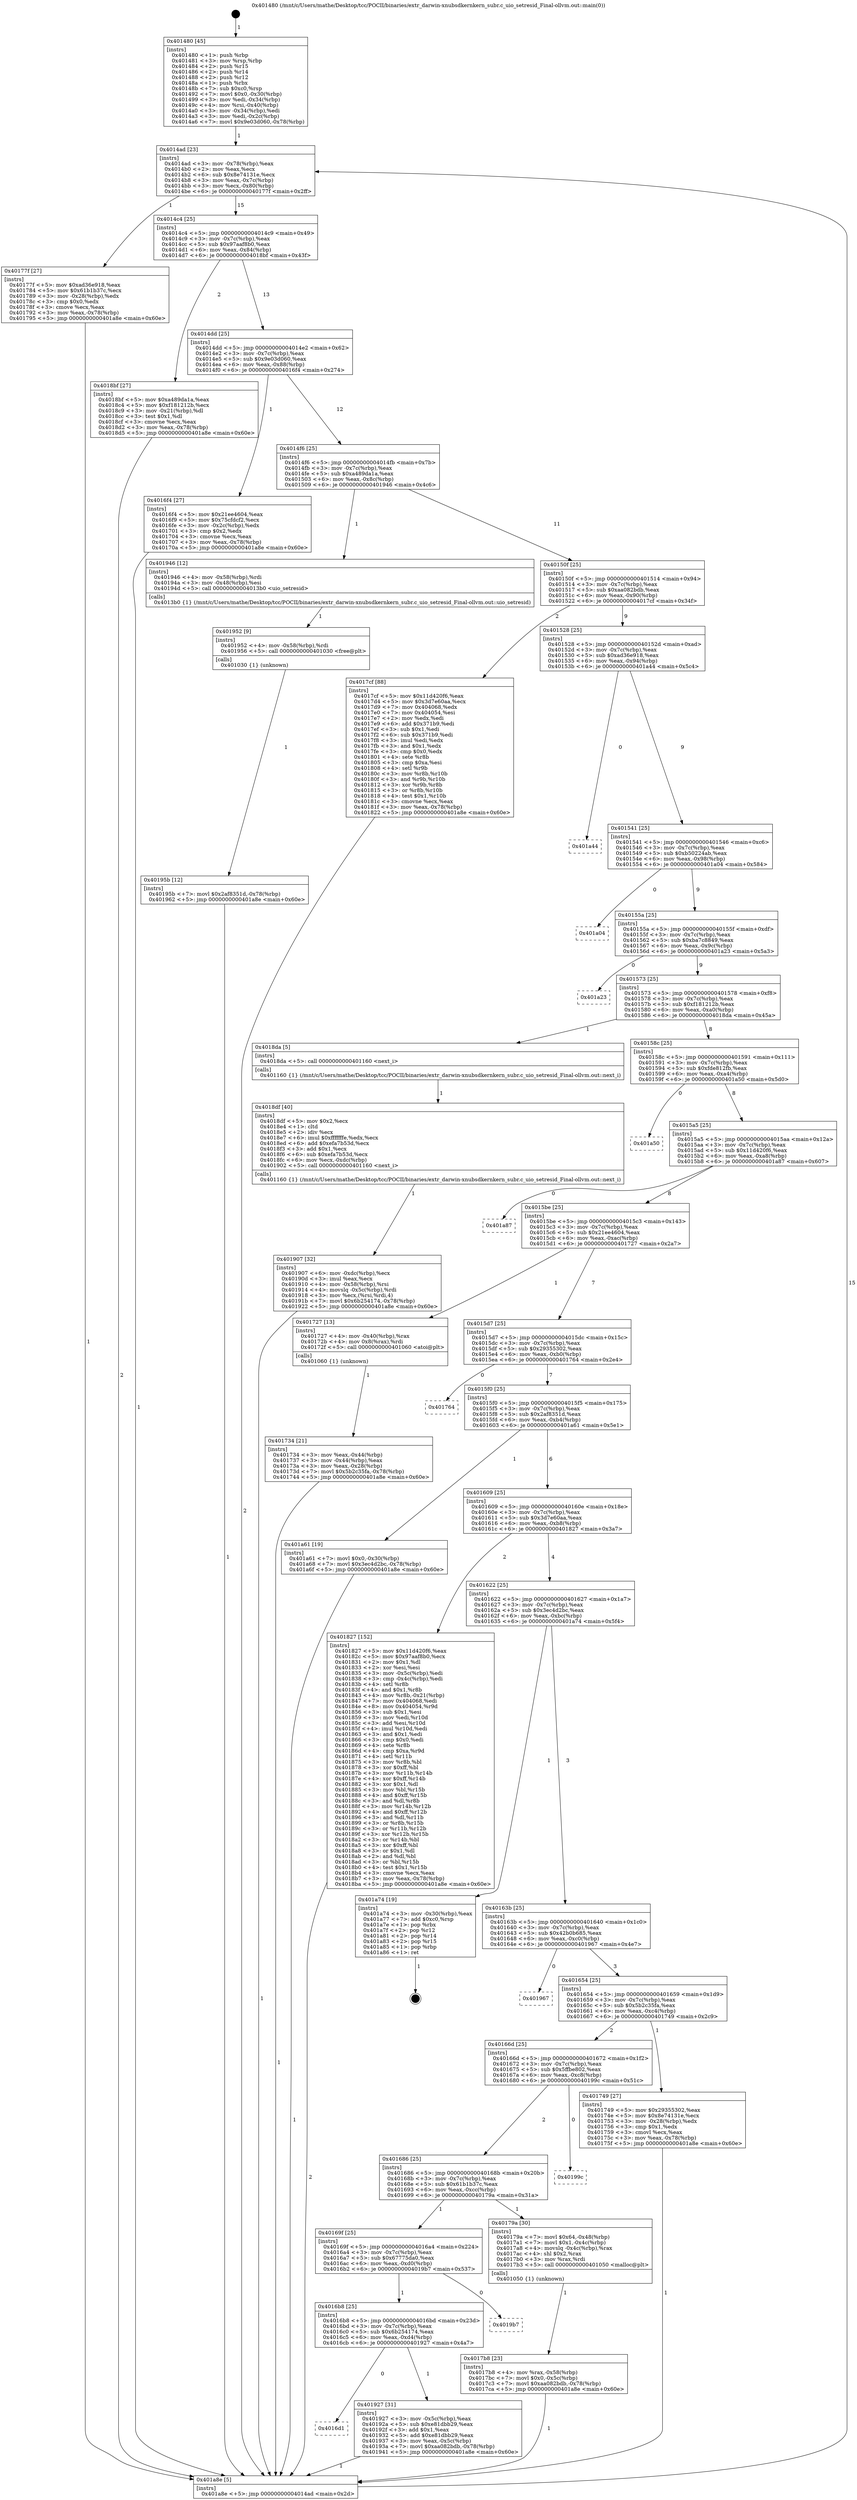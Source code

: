 digraph "0x401480" {
  label = "0x401480 (/mnt/c/Users/mathe/Desktop/tcc/POCII/binaries/extr_darwin-xnubsdkernkern_subr.c_uio_setresid_Final-ollvm.out::main(0))"
  labelloc = "t"
  node[shape=record]

  Entry [label="",width=0.3,height=0.3,shape=circle,fillcolor=black,style=filled]
  "0x4014ad" [label="{
     0x4014ad [23]\l
     | [instrs]\l
     &nbsp;&nbsp;0x4014ad \<+3\>: mov -0x78(%rbp),%eax\l
     &nbsp;&nbsp;0x4014b0 \<+2\>: mov %eax,%ecx\l
     &nbsp;&nbsp;0x4014b2 \<+6\>: sub $0x8e74131e,%ecx\l
     &nbsp;&nbsp;0x4014b8 \<+3\>: mov %eax,-0x7c(%rbp)\l
     &nbsp;&nbsp;0x4014bb \<+3\>: mov %ecx,-0x80(%rbp)\l
     &nbsp;&nbsp;0x4014be \<+6\>: je 000000000040177f \<main+0x2ff\>\l
  }"]
  "0x40177f" [label="{
     0x40177f [27]\l
     | [instrs]\l
     &nbsp;&nbsp;0x40177f \<+5\>: mov $0xad36e918,%eax\l
     &nbsp;&nbsp;0x401784 \<+5\>: mov $0x61b1b37c,%ecx\l
     &nbsp;&nbsp;0x401789 \<+3\>: mov -0x28(%rbp),%edx\l
     &nbsp;&nbsp;0x40178c \<+3\>: cmp $0x0,%edx\l
     &nbsp;&nbsp;0x40178f \<+3\>: cmove %ecx,%eax\l
     &nbsp;&nbsp;0x401792 \<+3\>: mov %eax,-0x78(%rbp)\l
     &nbsp;&nbsp;0x401795 \<+5\>: jmp 0000000000401a8e \<main+0x60e\>\l
  }"]
  "0x4014c4" [label="{
     0x4014c4 [25]\l
     | [instrs]\l
     &nbsp;&nbsp;0x4014c4 \<+5\>: jmp 00000000004014c9 \<main+0x49\>\l
     &nbsp;&nbsp;0x4014c9 \<+3\>: mov -0x7c(%rbp),%eax\l
     &nbsp;&nbsp;0x4014cc \<+5\>: sub $0x97aaf8b0,%eax\l
     &nbsp;&nbsp;0x4014d1 \<+6\>: mov %eax,-0x84(%rbp)\l
     &nbsp;&nbsp;0x4014d7 \<+6\>: je 00000000004018bf \<main+0x43f\>\l
  }"]
  Exit [label="",width=0.3,height=0.3,shape=circle,fillcolor=black,style=filled,peripheries=2]
  "0x4018bf" [label="{
     0x4018bf [27]\l
     | [instrs]\l
     &nbsp;&nbsp;0x4018bf \<+5\>: mov $0xa489da1a,%eax\l
     &nbsp;&nbsp;0x4018c4 \<+5\>: mov $0xf181212b,%ecx\l
     &nbsp;&nbsp;0x4018c9 \<+3\>: mov -0x21(%rbp),%dl\l
     &nbsp;&nbsp;0x4018cc \<+3\>: test $0x1,%dl\l
     &nbsp;&nbsp;0x4018cf \<+3\>: cmovne %ecx,%eax\l
     &nbsp;&nbsp;0x4018d2 \<+3\>: mov %eax,-0x78(%rbp)\l
     &nbsp;&nbsp;0x4018d5 \<+5\>: jmp 0000000000401a8e \<main+0x60e\>\l
  }"]
  "0x4014dd" [label="{
     0x4014dd [25]\l
     | [instrs]\l
     &nbsp;&nbsp;0x4014dd \<+5\>: jmp 00000000004014e2 \<main+0x62\>\l
     &nbsp;&nbsp;0x4014e2 \<+3\>: mov -0x7c(%rbp),%eax\l
     &nbsp;&nbsp;0x4014e5 \<+5\>: sub $0x9e03d060,%eax\l
     &nbsp;&nbsp;0x4014ea \<+6\>: mov %eax,-0x88(%rbp)\l
     &nbsp;&nbsp;0x4014f0 \<+6\>: je 00000000004016f4 \<main+0x274\>\l
  }"]
  "0x40195b" [label="{
     0x40195b [12]\l
     | [instrs]\l
     &nbsp;&nbsp;0x40195b \<+7\>: movl $0x2af8351d,-0x78(%rbp)\l
     &nbsp;&nbsp;0x401962 \<+5\>: jmp 0000000000401a8e \<main+0x60e\>\l
  }"]
  "0x4016f4" [label="{
     0x4016f4 [27]\l
     | [instrs]\l
     &nbsp;&nbsp;0x4016f4 \<+5\>: mov $0x21ee4604,%eax\l
     &nbsp;&nbsp;0x4016f9 \<+5\>: mov $0x75cfdcf2,%ecx\l
     &nbsp;&nbsp;0x4016fe \<+3\>: mov -0x2c(%rbp),%edx\l
     &nbsp;&nbsp;0x401701 \<+3\>: cmp $0x2,%edx\l
     &nbsp;&nbsp;0x401704 \<+3\>: cmovne %ecx,%eax\l
     &nbsp;&nbsp;0x401707 \<+3\>: mov %eax,-0x78(%rbp)\l
     &nbsp;&nbsp;0x40170a \<+5\>: jmp 0000000000401a8e \<main+0x60e\>\l
  }"]
  "0x4014f6" [label="{
     0x4014f6 [25]\l
     | [instrs]\l
     &nbsp;&nbsp;0x4014f6 \<+5\>: jmp 00000000004014fb \<main+0x7b\>\l
     &nbsp;&nbsp;0x4014fb \<+3\>: mov -0x7c(%rbp),%eax\l
     &nbsp;&nbsp;0x4014fe \<+5\>: sub $0xa489da1a,%eax\l
     &nbsp;&nbsp;0x401503 \<+6\>: mov %eax,-0x8c(%rbp)\l
     &nbsp;&nbsp;0x401509 \<+6\>: je 0000000000401946 \<main+0x4c6\>\l
  }"]
  "0x401a8e" [label="{
     0x401a8e [5]\l
     | [instrs]\l
     &nbsp;&nbsp;0x401a8e \<+5\>: jmp 00000000004014ad \<main+0x2d\>\l
  }"]
  "0x401480" [label="{
     0x401480 [45]\l
     | [instrs]\l
     &nbsp;&nbsp;0x401480 \<+1\>: push %rbp\l
     &nbsp;&nbsp;0x401481 \<+3\>: mov %rsp,%rbp\l
     &nbsp;&nbsp;0x401484 \<+2\>: push %r15\l
     &nbsp;&nbsp;0x401486 \<+2\>: push %r14\l
     &nbsp;&nbsp;0x401488 \<+2\>: push %r12\l
     &nbsp;&nbsp;0x40148a \<+1\>: push %rbx\l
     &nbsp;&nbsp;0x40148b \<+7\>: sub $0xc0,%rsp\l
     &nbsp;&nbsp;0x401492 \<+7\>: movl $0x0,-0x30(%rbp)\l
     &nbsp;&nbsp;0x401499 \<+3\>: mov %edi,-0x34(%rbp)\l
     &nbsp;&nbsp;0x40149c \<+4\>: mov %rsi,-0x40(%rbp)\l
     &nbsp;&nbsp;0x4014a0 \<+3\>: mov -0x34(%rbp),%edi\l
     &nbsp;&nbsp;0x4014a3 \<+3\>: mov %edi,-0x2c(%rbp)\l
     &nbsp;&nbsp;0x4014a6 \<+7\>: movl $0x9e03d060,-0x78(%rbp)\l
  }"]
  "0x401952" [label="{
     0x401952 [9]\l
     | [instrs]\l
     &nbsp;&nbsp;0x401952 \<+4\>: mov -0x58(%rbp),%rdi\l
     &nbsp;&nbsp;0x401956 \<+5\>: call 0000000000401030 \<free@plt\>\l
     | [calls]\l
     &nbsp;&nbsp;0x401030 \{1\} (unknown)\l
  }"]
  "0x401946" [label="{
     0x401946 [12]\l
     | [instrs]\l
     &nbsp;&nbsp;0x401946 \<+4\>: mov -0x58(%rbp),%rdi\l
     &nbsp;&nbsp;0x40194a \<+3\>: mov -0x48(%rbp),%esi\l
     &nbsp;&nbsp;0x40194d \<+5\>: call 00000000004013b0 \<uio_setresid\>\l
     | [calls]\l
     &nbsp;&nbsp;0x4013b0 \{1\} (/mnt/c/Users/mathe/Desktop/tcc/POCII/binaries/extr_darwin-xnubsdkernkern_subr.c_uio_setresid_Final-ollvm.out::uio_setresid)\l
  }"]
  "0x40150f" [label="{
     0x40150f [25]\l
     | [instrs]\l
     &nbsp;&nbsp;0x40150f \<+5\>: jmp 0000000000401514 \<main+0x94\>\l
     &nbsp;&nbsp;0x401514 \<+3\>: mov -0x7c(%rbp),%eax\l
     &nbsp;&nbsp;0x401517 \<+5\>: sub $0xaa082bdb,%eax\l
     &nbsp;&nbsp;0x40151c \<+6\>: mov %eax,-0x90(%rbp)\l
     &nbsp;&nbsp;0x401522 \<+6\>: je 00000000004017cf \<main+0x34f\>\l
  }"]
  "0x4016d1" [label="{
     0x4016d1\l
  }", style=dashed]
  "0x4017cf" [label="{
     0x4017cf [88]\l
     | [instrs]\l
     &nbsp;&nbsp;0x4017cf \<+5\>: mov $0x11d420f6,%eax\l
     &nbsp;&nbsp;0x4017d4 \<+5\>: mov $0x3d7e60aa,%ecx\l
     &nbsp;&nbsp;0x4017d9 \<+7\>: mov 0x404068,%edx\l
     &nbsp;&nbsp;0x4017e0 \<+7\>: mov 0x404054,%esi\l
     &nbsp;&nbsp;0x4017e7 \<+2\>: mov %edx,%edi\l
     &nbsp;&nbsp;0x4017e9 \<+6\>: add $0x371b9,%edi\l
     &nbsp;&nbsp;0x4017ef \<+3\>: sub $0x1,%edi\l
     &nbsp;&nbsp;0x4017f2 \<+6\>: sub $0x371b9,%edi\l
     &nbsp;&nbsp;0x4017f8 \<+3\>: imul %edi,%edx\l
     &nbsp;&nbsp;0x4017fb \<+3\>: and $0x1,%edx\l
     &nbsp;&nbsp;0x4017fe \<+3\>: cmp $0x0,%edx\l
     &nbsp;&nbsp;0x401801 \<+4\>: sete %r8b\l
     &nbsp;&nbsp;0x401805 \<+3\>: cmp $0xa,%esi\l
     &nbsp;&nbsp;0x401808 \<+4\>: setl %r9b\l
     &nbsp;&nbsp;0x40180c \<+3\>: mov %r8b,%r10b\l
     &nbsp;&nbsp;0x40180f \<+3\>: and %r9b,%r10b\l
     &nbsp;&nbsp;0x401812 \<+3\>: xor %r9b,%r8b\l
     &nbsp;&nbsp;0x401815 \<+3\>: or %r8b,%r10b\l
     &nbsp;&nbsp;0x401818 \<+4\>: test $0x1,%r10b\l
     &nbsp;&nbsp;0x40181c \<+3\>: cmovne %ecx,%eax\l
     &nbsp;&nbsp;0x40181f \<+3\>: mov %eax,-0x78(%rbp)\l
     &nbsp;&nbsp;0x401822 \<+5\>: jmp 0000000000401a8e \<main+0x60e\>\l
  }"]
  "0x401528" [label="{
     0x401528 [25]\l
     | [instrs]\l
     &nbsp;&nbsp;0x401528 \<+5\>: jmp 000000000040152d \<main+0xad\>\l
     &nbsp;&nbsp;0x40152d \<+3\>: mov -0x7c(%rbp),%eax\l
     &nbsp;&nbsp;0x401530 \<+5\>: sub $0xad36e918,%eax\l
     &nbsp;&nbsp;0x401535 \<+6\>: mov %eax,-0x94(%rbp)\l
     &nbsp;&nbsp;0x40153b \<+6\>: je 0000000000401a44 \<main+0x5c4\>\l
  }"]
  "0x401927" [label="{
     0x401927 [31]\l
     | [instrs]\l
     &nbsp;&nbsp;0x401927 \<+3\>: mov -0x5c(%rbp),%eax\l
     &nbsp;&nbsp;0x40192a \<+5\>: sub $0xe81dbb29,%eax\l
     &nbsp;&nbsp;0x40192f \<+3\>: add $0x1,%eax\l
     &nbsp;&nbsp;0x401932 \<+5\>: add $0xe81dbb29,%eax\l
     &nbsp;&nbsp;0x401937 \<+3\>: mov %eax,-0x5c(%rbp)\l
     &nbsp;&nbsp;0x40193a \<+7\>: movl $0xaa082bdb,-0x78(%rbp)\l
     &nbsp;&nbsp;0x401941 \<+5\>: jmp 0000000000401a8e \<main+0x60e\>\l
  }"]
  "0x401a44" [label="{
     0x401a44\l
  }", style=dashed]
  "0x401541" [label="{
     0x401541 [25]\l
     | [instrs]\l
     &nbsp;&nbsp;0x401541 \<+5\>: jmp 0000000000401546 \<main+0xc6\>\l
     &nbsp;&nbsp;0x401546 \<+3\>: mov -0x7c(%rbp),%eax\l
     &nbsp;&nbsp;0x401549 \<+5\>: sub $0xb50224ab,%eax\l
     &nbsp;&nbsp;0x40154e \<+6\>: mov %eax,-0x98(%rbp)\l
     &nbsp;&nbsp;0x401554 \<+6\>: je 0000000000401a04 \<main+0x584\>\l
  }"]
  "0x4016b8" [label="{
     0x4016b8 [25]\l
     | [instrs]\l
     &nbsp;&nbsp;0x4016b8 \<+5\>: jmp 00000000004016bd \<main+0x23d\>\l
     &nbsp;&nbsp;0x4016bd \<+3\>: mov -0x7c(%rbp),%eax\l
     &nbsp;&nbsp;0x4016c0 \<+5\>: sub $0x6b254174,%eax\l
     &nbsp;&nbsp;0x4016c5 \<+6\>: mov %eax,-0xd4(%rbp)\l
     &nbsp;&nbsp;0x4016cb \<+6\>: je 0000000000401927 \<main+0x4a7\>\l
  }"]
  "0x401a04" [label="{
     0x401a04\l
  }", style=dashed]
  "0x40155a" [label="{
     0x40155a [25]\l
     | [instrs]\l
     &nbsp;&nbsp;0x40155a \<+5\>: jmp 000000000040155f \<main+0xdf\>\l
     &nbsp;&nbsp;0x40155f \<+3\>: mov -0x7c(%rbp),%eax\l
     &nbsp;&nbsp;0x401562 \<+5\>: sub $0xba7c8849,%eax\l
     &nbsp;&nbsp;0x401567 \<+6\>: mov %eax,-0x9c(%rbp)\l
     &nbsp;&nbsp;0x40156d \<+6\>: je 0000000000401a23 \<main+0x5a3\>\l
  }"]
  "0x4019b7" [label="{
     0x4019b7\l
  }", style=dashed]
  "0x401a23" [label="{
     0x401a23\l
  }", style=dashed]
  "0x401573" [label="{
     0x401573 [25]\l
     | [instrs]\l
     &nbsp;&nbsp;0x401573 \<+5\>: jmp 0000000000401578 \<main+0xf8\>\l
     &nbsp;&nbsp;0x401578 \<+3\>: mov -0x7c(%rbp),%eax\l
     &nbsp;&nbsp;0x40157b \<+5\>: sub $0xf181212b,%eax\l
     &nbsp;&nbsp;0x401580 \<+6\>: mov %eax,-0xa0(%rbp)\l
     &nbsp;&nbsp;0x401586 \<+6\>: je 00000000004018da \<main+0x45a\>\l
  }"]
  "0x401907" [label="{
     0x401907 [32]\l
     | [instrs]\l
     &nbsp;&nbsp;0x401907 \<+6\>: mov -0xdc(%rbp),%ecx\l
     &nbsp;&nbsp;0x40190d \<+3\>: imul %eax,%ecx\l
     &nbsp;&nbsp;0x401910 \<+4\>: mov -0x58(%rbp),%rsi\l
     &nbsp;&nbsp;0x401914 \<+4\>: movslq -0x5c(%rbp),%rdi\l
     &nbsp;&nbsp;0x401918 \<+3\>: mov %ecx,(%rsi,%rdi,4)\l
     &nbsp;&nbsp;0x40191b \<+7\>: movl $0x6b254174,-0x78(%rbp)\l
     &nbsp;&nbsp;0x401922 \<+5\>: jmp 0000000000401a8e \<main+0x60e\>\l
  }"]
  "0x4018da" [label="{
     0x4018da [5]\l
     | [instrs]\l
     &nbsp;&nbsp;0x4018da \<+5\>: call 0000000000401160 \<next_i\>\l
     | [calls]\l
     &nbsp;&nbsp;0x401160 \{1\} (/mnt/c/Users/mathe/Desktop/tcc/POCII/binaries/extr_darwin-xnubsdkernkern_subr.c_uio_setresid_Final-ollvm.out::next_i)\l
  }"]
  "0x40158c" [label="{
     0x40158c [25]\l
     | [instrs]\l
     &nbsp;&nbsp;0x40158c \<+5\>: jmp 0000000000401591 \<main+0x111\>\l
     &nbsp;&nbsp;0x401591 \<+3\>: mov -0x7c(%rbp),%eax\l
     &nbsp;&nbsp;0x401594 \<+5\>: sub $0xfde812fb,%eax\l
     &nbsp;&nbsp;0x401599 \<+6\>: mov %eax,-0xa4(%rbp)\l
     &nbsp;&nbsp;0x40159f \<+6\>: je 0000000000401a50 \<main+0x5d0\>\l
  }"]
  "0x4018df" [label="{
     0x4018df [40]\l
     | [instrs]\l
     &nbsp;&nbsp;0x4018df \<+5\>: mov $0x2,%ecx\l
     &nbsp;&nbsp;0x4018e4 \<+1\>: cltd\l
     &nbsp;&nbsp;0x4018e5 \<+2\>: idiv %ecx\l
     &nbsp;&nbsp;0x4018e7 \<+6\>: imul $0xfffffffe,%edx,%ecx\l
     &nbsp;&nbsp;0x4018ed \<+6\>: add $0xefa7b53d,%ecx\l
     &nbsp;&nbsp;0x4018f3 \<+3\>: add $0x1,%ecx\l
     &nbsp;&nbsp;0x4018f6 \<+6\>: sub $0xefa7b53d,%ecx\l
     &nbsp;&nbsp;0x4018fc \<+6\>: mov %ecx,-0xdc(%rbp)\l
     &nbsp;&nbsp;0x401902 \<+5\>: call 0000000000401160 \<next_i\>\l
     | [calls]\l
     &nbsp;&nbsp;0x401160 \{1\} (/mnt/c/Users/mathe/Desktop/tcc/POCII/binaries/extr_darwin-xnubsdkernkern_subr.c_uio_setresid_Final-ollvm.out::next_i)\l
  }"]
  "0x401a50" [label="{
     0x401a50\l
  }", style=dashed]
  "0x4015a5" [label="{
     0x4015a5 [25]\l
     | [instrs]\l
     &nbsp;&nbsp;0x4015a5 \<+5\>: jmp 00000000004015aa \<main+0x12a\>\l
     &nbsp;&nbsp;0x4015aa \<+3\>: mov -0x7c(%rbp),%eax\l
     &nbsp;&nbsp;0x4015ad \<+5\>: sub $0x11d420f6,%eax\l
     &nbsp;&nbsp;0x4015b2 \<+6\>: mov %eax,-0xa8(%rbp)\l
     &nbsp;&nbsp;0x4015b8 \<+6\>: je 0000000000401a87 \<main+0x607\>\l
  }"]
  "0x4017b8" [label="{
     0x4017b8 [23]\l
     | [instrs]\l
     &nbsp;&nbsp;0x4017b8 \<+4\>: mov %rax,-0x58(%rbp)\l
     &nbsp;&nbsp;0x4017bc \<+7\>: movl $0x0,-0x5c(%rbp)\l
     &nbsp;&nbsp;0x4017c3 \<+7\>: movl $0xaa082bdb,-0x78(%rbp)\l
     &nbsp;&nbsp;0x4017ca \<+5\>: jmp 0000000000401a8e \<main+0x60e\>\l
  }"]
  "0x401a87" [label="{
     0x401a87\l
  }", style=dashed]
  "0x4015be" [label="{
     0x4015be [25]\l
     | [instrs]\l
     &nbsp;&nbsp;0x4015be \<+5\>: jmp 00000000004015c3 \<main+0x143\>\l
     &nbsp;&nbsp;0x4015c3 \<+3\>: mov -0x7c(%rbp),%eax\l
     &nbsp;&nbsp;0x4015c6 \<+5\>: sub $0x21ee4604,%eax\l
     &nbsp;&nbsp;0x4015cb \<+6\>: mov %eax,-0xac(%rbp)\l
     &nbsp;&nbsp;0x4015d1 \<+6\>: je 0000000000401727 \<main+0x2a7\>\l
  }"]
  "0x40169f" [label="{
     0x40169f [25]\l
     | [instrs]\l
     &nbsp;&nbsp;0x40169f \<+5\>: jmp 00000000004016a4 \<main+0x224\>\l
     &nbsp;&nbsp;0x4016a4 \<+3\>: mov -0x7c(%rbp),%eax\l
     &nbsp;&nbsp;0x4016a7 \<+5\>: sub $0x67775da0,%eax\l
     &nbsp;&nbsp;0x4016ac \<+6\>: mov %eax,-0xd0(%rbp)\l
     &nbsp;&nbsp;0x4016b2 \<+6\>: je 00000000004019b7 \<main+0x537\>\l
  }"]
  "0x401727" [label="{
     0x401727 [13]\l
     | [instrs]\l
     &nbsp;&nbsp;0x401727 \<+4\>: mov -0x40(%rbp),%rax\l
     &nbsp;&nbsp;0x40172b \<+4\>: mov 0x8(%rax),%rdi\l
     &nbsp;&nbsp;0x40172f \<+5\>: call 0000000000401060 \<atoi@plt\>\l
     | [calls]\l
     &nbsp;&nbsp;0x401060 \{1\} (unknown)\l
  }"]
  "0x4015d7" [label="{
     0x4015d7 [25]\l
     | [instrs]\l
     &nbsp;&nbsp;0x4015d7 \<+5\>: jmp 00000000004015dc \<main+0x15c\>\l
     &nbsp;&nbsp;0x4015dc \<+3\>: mov -0x7c(%rbp),%eax\l
     &nbsp;&nbsp;0x4015df \<+5\>: sub $0x29355302,%eax\l
     &nbsp;&nbsp;0x4015e4 \<+6\>: mov %eax,-0xb0(%rbp)\l
     &nbsp;&nbsp;0x4015ea \<+6\>: je 0000000000401764 \<main+0x2e4\>\l
  }"]
  "0x401734" [label="{
     0x401734 [21]\l
     | [instrs]\l
     &nbsp;&nbsp;0x401734 \<+3\>: mov %eax,-0x44(%rbp)\l
     &nbsp;&nbsp;0x401737 \<+3\>: mov -0x44(%rbp),%eax\l
     &nbsp;&nbsp;0x40173a \<+3\>: mov %eax,-0x28(%rbp)\l
     &nbsp;&nbsp;0x40173d \<+7\>: movl $0x5b2c35fa,-0x78(%rbp)\l
     &nbsp;&nbsp;0x401744 \<+5\>: jmp 0000000000401a8e \<main+0x60e\>\l
  }"]
  "0x40179a" [label="{
     0x40179a [30]\l
     | [instrs]\l
     &nbsp;&nbsp;0x40179a \<+7\>: movl $0x64,-0x48(%rbp)\l
     &nbsp;&nbsp;0x4017a1 \<+7\>: movl $0x1,-0x4c(%rbp)\l
     &nbsp;&nbsp;0x4017a8 \<+4\>: movslq -0x4c(%rbp),%rax\l
     &nbsp;&nbsp;0x4017ac \<+4\>: shl $0x2,%rax\l
     &nbsp;&nbsp;0x4017b0 \<+3\>: mov %rax,%rdi\l
     &nbsp;&nbsp;0x4017b3 \<+5\>: call 0000000000401050 \<malloc@plt\>\l
     | [calls]\l
     &nbsp;&nbsp;0x401050 \{1\} (unknown)\l
  }"]
  "0x401764" [label="{
     0x401764\l
  }", style=dashed]
  "0x4015f0" [label="{
     0x4015f0 [25]\l
     | [instrs]\l
     &nbsp;&nbsp;0x4015f0 \<+5\>: jmp 00000000004015f5 \<main+0x175\>\l
     &nbsp;&nbsp;0x4015f5 \<+3\>: mov -0x7c(%rbp),%eax\l
     &nbsp;&nbsp;0x4015f8 \<+5\>: sub $0x2af8351d,%eax\l
     &nbsp;&nbsp;0x4015fd \<+6\>: mov %eax,-0xb4(%rbp)\l
     &nbsp;&nbsp;0x401603 \<+6\>: je 0000000000401a61 \<main+0x5e1\>\l
  }"]
  "0x401686" [label="{
     0x401686 [25]\l
     | [instrs]\l
     &nbsp;&nbsp;0x401686 \<+5\>: jmp 000000000040168b \<main+0x20b\>\l
     &nbsp;&nbsp;0x40168b \<+3\>: mov -0x7c(%rbp),%eax\l
     &nbsp;&nbsp;0x40168e \<+5\>: sub $0x61b1b37c,%eax\l
     &nbsp;&nbsp;0x401693 \<+6\>: mov %eax,-0xcc(%rbp)\l
     &nbsp;&nbsp;0x401699 \<+6\>: je 000000000040179a \<main+0x31a\>\l
  }"]
  "0x401a61" [label="{
     0x401a61 [19]\l
     | [instrs]\l
     &nbsp;&nbsp;0x401a61 \<+7\>: movl $0x0,-0x30(%rbp)\l
     &nbsp;&nbsp;0x401a68 \<+7\>: movl $0x3ec4d2bc,-0x78(%rbp)\l
     &nbsp;&nbsp;0x401a6f \<+5\>: jmp 0000000000401a8e \<main+0x60e\>\l
  }"]
  "0x401609" [label="{
     0x401609 [25]\l
     | [instrs]\l
     &nbsp;&nbsp;0x401609 \<+5\>: jmp 000000000040160e \<main+0x18e\>\l
     &nbsp;&nbsp;0x40160e \<+3\>: mov -0x7c(%rbp),%eax\l
     &nbsp;&nbsp;0x401611 \<+5\>: sub $0x3d7e60aa,%eax\l
     &nbsp;&nbsp;0x401616 \<+6\>: mov %eax,-0xb8(%rbp)\l
     &nbsp;&nbsp;0x40161c \<+6\>: je 0000000000401827 \<main+0x3a7\>\l
  }"]
  "0x40199c" [label="{
     0x40199c\l
  }", style=dashed]
  "0x401827" [label="{
     0x401827 [152]\l
     | [instrs]\l
     &nbsp;&nbsp;0x401827 \<+5\>: mov $0x11d420f6,%eax\l
     &nbsp;&nbsp;0x40182c \<+5\>: mov $0x97aaf8b0,%ecx\l
     &nbsp;&nbsp;0x401831 \<+2\>: mov $0x1,%dl\l
     &nbsp;&nbsp;0x401833 \<+2\>: xor %esi,%esi\l
     &nbsp;&nbsp;0x401835 \<+3\>: mov -0x5c(%rbp),%edi\l
     &nbsp;&nbsp;0x401838 \<+3\>: cmp -0x4c(%rbp),%edi\l
     &nbsp;&nbsp;0x40183b \<+4\>: setl %r8b\l
     &nbsp;&nbsp;0x40183f \<+4\>: and $0x1,%r8b\l
     &nbsp;&nbsp;0x401843 \<+4\>: mov %r8b,-0x21(%rbp)\l
     &nbsp;&nbsp;0x401847 \<+7\>: mov 0x404068,%edi\l
     &nbsp;&nbsp;0x40184e \<+8\>: mov 0x404054,%r9d\l
     &nbsp;&nbsp;0x401856 \<+3\>: sub $0x1,%esi\l
     &nbsp;&nbsp;0x401859 \<+3\>: mov %edi,%r10d\l
     &nbsp;&nbsp;0x40185c \<+3\>: add %esi,%r10d\l
     &nbsp;&nbsp;0x40185f \<+4\>: imul %r10d,%edi\l
     &nbsp;&nbsp;0x401863 \<+3\>: and $0x1,%edi\l
     &nbsp;&nbsp;0x401866 \<+3\>: cmp $0x0,%edi\l
     &nbsp;&nbsp;0x401869 \<+4\>: sete %r8b\l
     &nbsp;&nbsp;0x40186d \<+4\>: cmp $0xa,%r9d\l
     &nbsp;&nbsp;0x401871 \<+4\>: setl %r11b\l
     &nbsp;&nbsp;0x401875 \<+3\>: mov %r8b,%bl\l
     &nbsp;&nbsp;0x401878 \<+3\>: xor $0xff,%bl\l
     &nbsp;&nbsp;0x40187b \<+3\>: mov %r11b,%r14b\l
     &nbsp;&nbsp;0x40187e \<+4\>: xor $0xff,%r14b\l
     &nbsp;&nbsp;0x401882 \<+3\>: xor $0x1,%dl\l
     &nbsp;&nbsp;0x401885 \<+3\>: mov %bl,%r15b\l
     &nbsp;&nbsp;0x401888 \<+4\>: and $0xff,%r15b\l
     &nbsp;&nbsp;0x40188c \<+3\>: and %dl,%r8b\l
     &nbsp;&nbsp;0x40188f \<+3\>: mov %r14b,%r12b\l
     &nbsp;&nbsp;0x401892 \<+4\>: and $0xff,%r12b\l
     &nbsp;&nbsp;0x401896 \<+3\>: and %dl,%r11b\l
     &nbsp;&nbsp;0x401899 \<+3\>: or %r8b,%r15b\l
     &nbsp;&nbsp;0x40189c \<+3\>: or %r11b,%r12b\l
     &nbsp;&nbsp;0x40189f \<+3\>: xor %r12b,%r15b\l
     &nbsp;&nbsp;0x4018a2 \<+3\>: or %r14b,%bl\l
     &nbsp;&nbsp;0x4018a5 \<+3\>: xor $0xff,%bl\l
     &nbsp;&nbsp;0x4018a8 \<+3\>: or $0x1,%dl\l
     &nbsp;&nbsp;0x4018ab \<+2\>: and %dl,%bl\l
     &nbsp;&nbsp;0x4018ad \<+3\>: or %bl,%r15b\l
     &nbsp;&nbsp;0x4018b0 \<+4\>: test $0x1,%r15b\l
     &nbsp;&nbsp;0x4018b4 \<+3\>: cmovne %ecx,%eax\l
     &nbsp;&nbsp;0x4018b7 \<+3\>: mov %eax,-0x78(%rbp)\l
     &nbsp;&nbsp;0x4018ba \<+5\>: jmp 0000000000401a8e \<main+0x60e\>\l
  }"]
  "0x401622" [label="{
     0x401622 [25]\l
     | [instrs]\l
     &nbsp;&nbsp;0x401622 \<+5\>: jmp 0000000000401627 \<main+0x1a7\>\l
     &nbsp;&nbsp;0x401627 \<+3\>: mov -0x7c(%rbp),%eax\l
     &nbsp;&nbsp;0x40162a \<+5\>: sub $0x3ec4d2bc,%eax\l
     &nbsp;&nbsp;0x40162f \<+6\>: mov %eax,-0xbc(%rbp)\l
     &nbsp;&nbsp;0x401635 \<+6\>: je 0000000000401a74 \<main+0x5f4\>\l
  }"]
  "0x40166d" [label="{
     0x40166d [25]\l
     | [instrs]\l
     &nbsp;&nbsp;0x40166d \<+5\>: jmp 0000000000401672 \<main+0x1f2\>\l
     &nbsp;&nbsp;0x401672 \<+3\>: mov -0x7c(%rbp),%eax\l
     &nbsp;&nbsp;0x401675 \<+5\>: sub $0x5ffbe802,%eax\l
     &nbsp;&nbsp;0x40167a \<+6\>: mov %eax,-0xc8(%rbp)\l
     &nbsp;&nbsp;0x401680 \<+6\>: je 000000000040199c \<main+0x51c\>\l
  }"]
  "0x401a74" [label="{
     0x401a74 [19]\l
     | [instrs]\l
     &nbsp;&nbsp;0x401a74 \<+3\>: mov -0x30(%rbp),%eax\l
     &nbsp;&nbsp;0x401a77 \<+7\>: add $0xc0,%rsp\l
     &nbsp;&nbsp;0x401a7e \<+1\>: pop %rbx\l
     &nbsp;&nbsp;0x401a7f \<+2\>: pop %r12\l
     &nbsp;&nbsp;0x401a81 \<+2\>: pop %r14\l
     &nbsp;&nbsp;0x401a83 \<+2\>: pop %r15\l
     &nbsp;&nbsp;0x401a85 \<+1\>: pop %rbp\l
     &nbsp;&nbsp;0x401a86 \<+1\>: ret\l
  }"]
  "0x40163b" [label="{
     0x40163b [25]\l
     | [instrs]\l
     &nbsp;&nbsp;0x40163b \<+5\>: jmp 0000000000401640 \<main+0x1c0\>\l
     &nbsp;&nbsp;0x401640 \<+3\>: mov -0x7c(%rbp),%eax\l
     &nbsp;&nbsp;0x401643 \<+5\>: sub $0x42b0b685,%eax\l
     &nbsp;&nbsp;0x401648 \<+6\>: mov %eax,-0xc0(%rbp)\l
     &nbsp;&nbsp;0x40164e \<+6\>: je 0000000000401967 \<main+0x4e7\>\l
  }"]
  "0x401749" [label="{
     0x401749 [27]\l
     | [instrs]\l
     &nbsp;&nbsp;0x401749 \<+5\>: mov $0x29355302,%eax\l
     &nbsp;&nbsp;0x40174e \<+5\>: mov $0x8e74131e,%ecx\l
     &nbsp;&nbsp;0x401753 \<+3\>: mov -0x28(%rbp),%edx\l
     &nbsp;&nbsp;0x401756 \<+3\>: cmp $0x1,%edx\l
     &nbsp;&nbsp;0x401759 \<+3\>: cmovl %ecx,%eax\l
     &nbsp;&nbsp;0x40175c \<+3\>: mov %eax,-0x78(%rbp)\l
     &nbsp;&nbsp;0x40175f \<+5\>: jmp 0000000000401a8e \<main+0x60e\>\l
  }"]
  "0x401967" [label="{
     0x401967\l
  }", style=dashed]
  "0x401654" [label="{
     0x401654 [25]\l
     | [instrs]\l
     &nbsp;&nbsp;0x401654 \<+5\>: jmp 0000000000401659 \<main+0x1d9\>\l
     &nbsp;&nbsp;0x401659 \<+3\>: mov -0x7c(%rbp),%eax\l
     &nbsp;&nbsp;0x40165c \<+5\>: sub $0x5b2c35fa,%eax\l
     &nbsp;&nbsp;0x401661 \<+6\>: mov %eax,-0xc4(%rbp)\l
     &nbsp;&nbsp;0x401667 \<+6\>: je 0000000000401749 \<main+0x2c9\>\l
  }"]
  Entry -> "0x401480" [label=" 1"]
  "0x4014ad" -> "0x40177f" [label=" 1"]
  "0x4014ad" -> "0x4014c4" [label=" 15"]
  "0x401a74" -> Exit [label=" 1"]
  "0x4014c4" -> "0x4018bf" [label=" 2"]
  "0x4014c4" -> "0x4014dd" [label=" 13"]
  "0x401a61" -> "0x401a8e" [label=" 1"]
  "0x4014dd" -> "0x4016f4" [label=" 1"]
  "0x4014dd" -> "0x4014f6" [label=" 12"]
  "0x4016f4" -> "0x401a8e" [label=" 1"]
  "0x401480" -> "0x4014ad" [label=" 1"]
  "0x401a8e" -> "0x4014ad" [label=" 15"]
  "0x40195b" -> "0x401a8e" [label=" 1"]
  "0x4014f6" -> "0x401946" [label=" 1"]
  "0x4014f6" -> "0x40150f" [label=" 11"]
  "0x401952" -> "0x40195b" [label=" 1"]
  "0x40150f" -> "0x4017cf" [label=" 2"]
  "0x40150f" -> "0x401528" [label=" 9"]
  "0x401946" -> "0x401952" [label=" 1"]
  "0x401528" -> "0x401a44" [label=" 0"]
  "0x401528" -> "0x401541" [label=" 9"]
  "0x401927" -> "0x401a8e" [label=" 1"]
  "0x401541" -> "0x401a04" [label=" 0"]
  "0x401541" -> "0x40155a" [label=" 9"]
  "0x4016b8" -> "0x401927" [label=" 1"]
  "0x40155a" -> "0x401a23" [label=" 0"]
  "0x40155a" -> "0x401573" [label=" 9"]
  "0x4016b8" -> "0x4016d1" [label=" 0"]
  "0x401573" -> "0x4018da" [label=" 1"]
  "0x401573" -> "0x40158c" [label=" 8"]
  "0x40169f" -> "0x4019b7" [label=" 0"]
  "0x40158c" -> "0x401a50" [label=" 0"]
  "0x40158c" -> "0x4015a5" [label=" 8"]
  "0x40169f" -> "0x4016b8" [label=" 1"]
  "0x4015a5" -> "0x401a87" [label=" 0"]
  "0x4015a5" -> "0x4015be" [label=" 8"]
  "0x401907" -> "0x401a8e" [label=" 1"]
  "0x4015be" -> "0x401727" [label=" 1"]
  "0x4015be" -> "0x4015d7" [label=" 7"]
  "0x401727" -> "0x401734" [label=" 1"]
  "0x401734" -> "0x401a8e" [label=" 1"]
  "0x4018df" -> "0x401907" [label=" 1"]
  "0x4015d7" -> "0x401764" [label=" 0"]
  "0x4015d7" -> "0x4015f0" [label=" 7"]
  "0x4018da" -> "0x4018df" [label=" 1"]
  "0x4015f0" -> "0x401a61" [label=" 1"]
  "0x4015f0" -> "0x401609" [label=" 6"]
  "0x401827" -> "0x401a8e" [label=" 2"]
  "0x401609" -> "0x401827" [label=" 2"]
  "0x401609" -> "0x401622" [label=" 4"]
  "0x4017cf" -> "0x401a8e" [label=" 2"]
  "0x401622" -> "0x401a74" [label=" 1"]
  "0x401622" -> "0x40163b" [label=" 3"]
  "0x40179a" -> "0x4017b8" [label=" 1"]
  "0x40163b" -> "0x401967" [label=" 0"]
  "0x40163b" -> "0x401654" [label=" 3"]
  "0x401686" -> "0x40169f" [label=" 1"]
  "0x401654" -> "0x401749" [label=" 1"]
  "0x401654" -> "0x40166d" [label=" 2"]
  "0x401749" -> "0x401a8e" [label=" 1"]
  "0x40177f" -> "0x401a8e" [label=" 1"]
  "0x4017b8" -> "0x401a8e" [label=" 1"]
  "0x40166d" -> "0x40199c" [label=" 0"]
  "0x40166d" -> "0x401686" [label=" 2"]
  "0x4018bf" -> "0x401a8e" [label=" 2"]
  "0x401686" -> "0x40179a" [label=" 1"]
}
